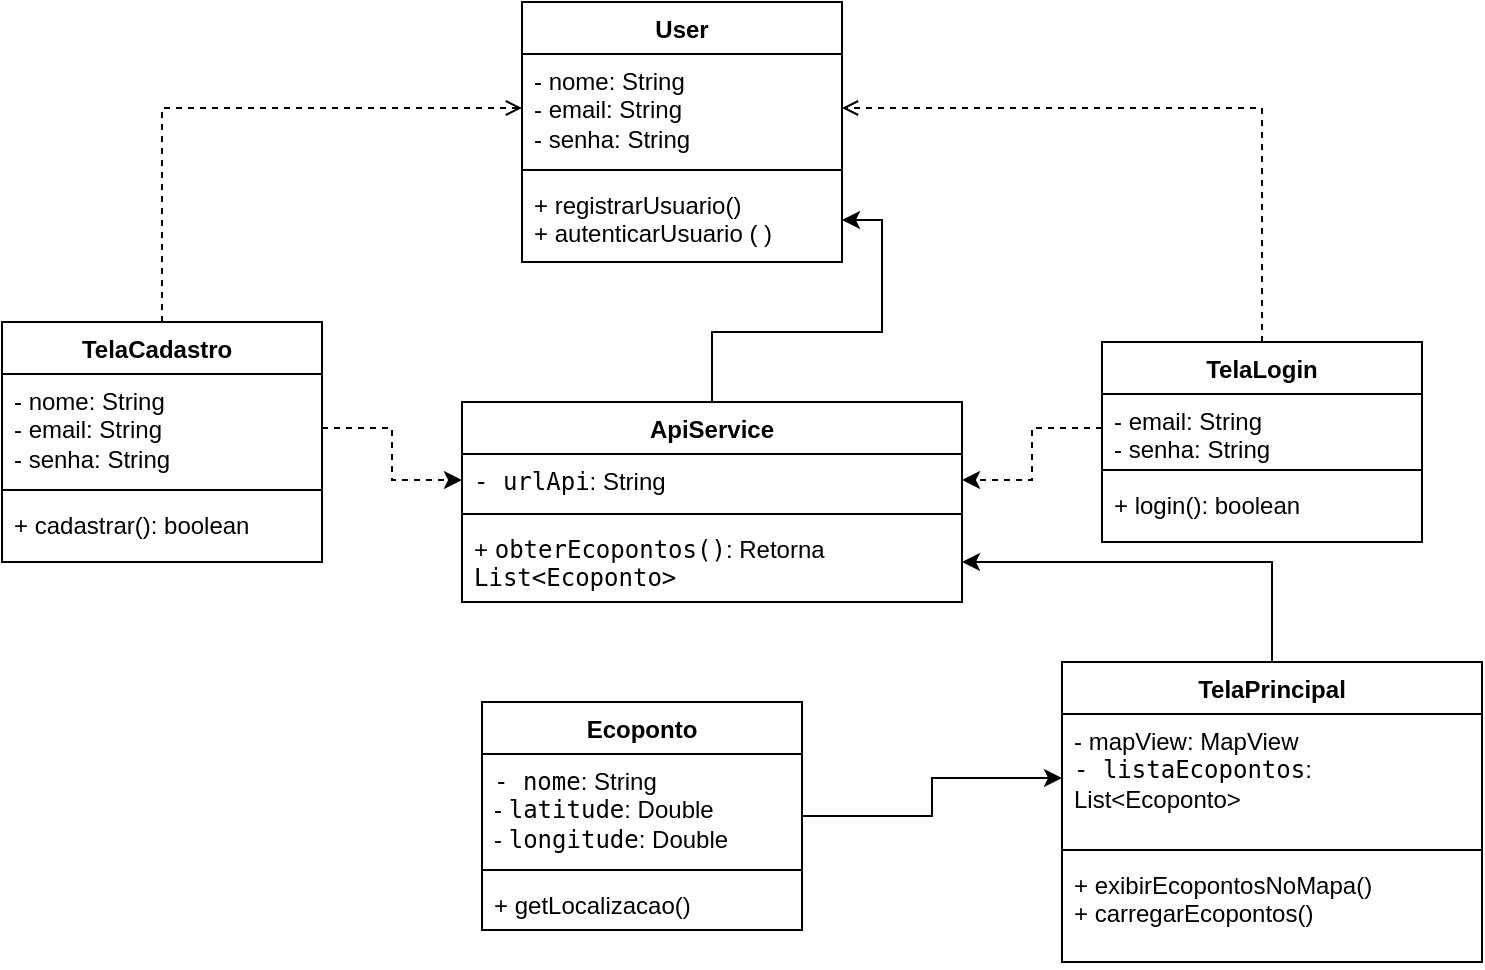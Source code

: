 <mxfile version="24.7.16">
  <diagram name="Página-1" id="Tie7UUpC3_sIgo1FeNzN">
    <mxGraphModel dx="1707" dy="444" grid="1" gridSize="10" guides="1" tooltips="1" connect="1" arrows="1" fold="1" page="1" pageScale="1" pageWidth="827" pageHeight="1169" math="0" shadow="0">
      <root>
        <mxCell id="0" />
        <mxCell id="1" parent="0" />
        <mxCell id="bwLhW3PJbNPqk2YEVILp-15" style="edgeStyle=orthogonalEdgeStyle;rounded=0;orthogonalLoop=1;jettySize=auto;html=1;exitX=0.5;exitY=0;exitDx=0;exitDy=0;entryX=0;entryY=0.5;entryDx=0;entryDy=0;endArrow=open;endFill=0;dashed=1;" parent="1" source="S1B9O-oS-OuoGrlYXSlp-33" target="bwLhW3PJbNPqk2YEVILp-2" edge="1">
          <mxGeometry relative="1" as="geometry" />
        </mxCell>
        <mxCell id="S1B9O-oS-OuoGrlYXSlp-33" value="TelaCadastro&lt;span style=&quot;white-space: pre;&quot;&gt;&#x9;&lt;/span&gt;" style="swimlane;fontStyle=1;align=center;verticalAlign=top;childLayout=stackLayout;horizontal=1;startSize=26;horizontalStack=0;resizeParent=1;resizeParentMax=0;resizeLast=0;collapsible=1;marginBottom=0;whiteSpace=wrap;html=1;" parent="1" vertex="1">
          <mxGeometry x="-120" y="310" width="160" height="120" as="geometry" />
        </mxCell>
        <mxCell id="S1B9O-oS-OuoGrlYXSlp-34" value="- nome: String&lt;div&gt;- email: String&lt;/div&gt;&lt;div&gt;- senha: String&lt;/div&gt;" style="text;strokeColor=none;fillColor=none;align=left;verticalAlign=top;spacingLeft=4;spacingRight=4;overflow=hidden;rotatable=0;points=[[0,0.5],[1,0.5]];portConstraint=eastwest;whiteSpace=wrap;html=1;" parent="S1B9O-oS-OuoGrlYXSlp-33" vertex="1">
          <mxGeometry y="26" width="160" height="54" as="geometry" />
        </mxCell>
        <mxCell id="S1B9O-oS-OuoGrlYXSlp-35" value="" style="line;strokeWidth=1;fillColor=none;align=left;verticalAlign=middle;spacingTop=-1;spacingLeft=3;spacingRight=3;rotatable=0;labelPosition=right;points=[];portConstraint=eastwest;strokeColor=inherit;" parent="S1B9O-oS-OuoGrlYXSlp-33" vertex="1">
          <mxGeometry y="80" width="160" height="8" as="geometry" />
        </mxCell>
        <mxCell id="S1B9O-oS-OuoGrlYXSlp-36" value="+ cadastrar(): boolean" style="text;strokeColor=none;fillColor=none;align=left;verticalAlign=top;spacingLeft=4;spacingRight=4;overflow=hidden;rotatable=0;points=[[0,0.5],[1,0.5]];portConstraint=eastwest;whiteSpace=wrap;html=1;" parent="S1B9O-oS-OuoGrlYXSlp-33" vertex="1">
          <mxGeometry y="88" width="160" height="32" as="geometry" />
        </mxCell>
        <mxCell id="bwLhW3PJbNPqk2YEVILp-30" style="edgeStyle=orthogonalEdgeStyle;rounded=0;orthogonalLoop=1;jettySize=auto;html=1;exitX=0.5;exitY=0;exitDx=0;exitDy=0;entryX=1;entryY=0.5;entryDx=0;entryDy=0;" parent="1" source="S1B9O-oS-OuoGrlYXSlp-37" target="bwLhW3PJbNPqk2YEVILp-8" edge="1">
          <mxGeometry relative="1" as="geometry" />
        </mxCell>
        <mxCell id="S1B9O-oS-OuoGrlYXSlp-37" value="TelaPrincipal" style="swimlane;fontStyle=1;align=center;verticalAlign=top;childLayout=stackLayout;horizontal=1;startSize=26;horizontalStack=0;resizeParent=1;resizeParentMax=0;resizeLast=0;collapsible=1;marginBottom=0;whiteSpace=wrap;html=1;" parent="1" vertex="1">
          <mxGeometry x="410" y="480" width="210" height="150" as="geometry" />
        </mxCell>
        <mxCell id="S1B9O-oS-OuoGrlYXSlp-38" value="- mapView:&amp;nbsp;MapView&amp;nbsp;&lt;div&gt;&lt;code style=&quot;background-color: initial;&quot;&gt;- listaEcopontos&lt;/code&gt;&lt;span style=&quot;background-color: initial;&quot;&gt;: List&amp;lt;Ecoponto&amp;gt;&lt;/span&gt;&lt;div&gt;&lt;div&gt;&amp;nbsp;&lt;/div&gt;&lt;/div&gt;&lt;/div&gt;" style="text;strokeColor=none;fillColor=none;align=left;verticalAlign=top;spacingLeft=4;spacingRight=4;overflow=hidden;rotatable=0;points=[[0,0.5],[1,0.5]];portConstraint=eastwest;whiteSpace=wrap;html=1;" parent="S1B9O-oS-OuoGrlYXSlp-37" vertex="1">
          <mxGeometry y="26" width="210" height="64" as="geometry" />
        </mxCell>
        <mxCell id="S1B9O-oS-OuoGrlYXSlp-39" value="" style="line;strokeWidth=1;fillColor=none;align=left;verticalAlign=middle;spacingTop=-1;spacingLeft=3;spacingRight=3;rotatable=0;labelPosition=right;points=[];portConstraint=eastwest;strokeColor=inherit;" parent="S1B9O-oS-OuoGrlYXSlp-37" vertex="1">
          <mxGeometry y="90" width="210" height="8" as="geometry" />
        </mxCell>
        <mxCell id="S1B9O-oS-OuoGrlYXSlp-40" value="&lt;span style=&quot;background-color: initial;&quot;&gt;+ exibirEcopontosNoMapa()&lt;/span&gt;&lt;br&gt;&lt;span style=&quot;background-color: initial;&quot;&gt;+ carregarEcopontos()&lt;/span&gt;" style="text;strokeColor=none;fillColor=none;align=left;verticalAlign=top;spacingLeft=4;spacingRight=4;overflow=hidden;rotatable=0;points=[[0,0.5],[1,0.5]];portConstraint=eastwest;whiteSpace=wrap;html=1;" parent="S1B9O-oS-OuoGrlYXSlp-37" vertex="1">
          <mxGeometry y="98" width="210" height="52" as="geometry" />
        </mxCell>
        <mxCell id="bwLhW3PJbNPqk2YEVILp-14" style="edgeStyle=orthogonalEdgeStyle;rounded=0;orthogonalLoop=1;jettySize=auto;html=1;entryX=1;entryY=0.5;entryDx=0;entryDy=0;endArrow=open;endFill=0;dashed=1;" parent="1" source="S1B9O-oS-OuoGrlYXSlp-41" target="bwLhW3PJbNPqk2YEVILp-2" edge="1">
          <mxGeometry relative="1" as="geometry" />
        </mxCell>
        <mxCell id="S1B9O-oS-OuoGrlYXSlp-41" value="TelaLogin" style="swimlane;fontStyle=1;align=center;verticalAlign=top;childLayout=stackLayout;horizontal=1;startSize=26;horizontalStack=0;resizeParent=1;resizeParentMax=0;resizeLast=0;collapsible=1;marginBottom=0;whiteSpace=wrap;html=1;" parent="1" vertex="1">
          <mxGeometry x="430" y="320" width="160" height="100" as="geometry" />
        </mxCell>
        <mxCell id="S1B9O-oS-OuoGrlYXSlp-42" value="- email: String&lt;div&gt;- senha: String&lt;/div&gt;" style="text;strokeColor=none;fillColor=none;align=left;verticalAlign=top;spacingLeft=4;spacingRight=4;overflow=hidden;rotatable=0;points=[[0,0.5],[1,0.5]];portConstraint=eastwest;whiteSpace=wrap;html=1;" parent="S1B9O-oS-OuoGrlYXSlp-41" vertex="1">
          <mxGeometry y="26" width="160" height="34" as="geometry" />
        </mxCell>
        <mxCell id="S1B9O-oS-OuoGrlYXSlp-43" value="" style="line;strokeWidth=1;fillColor=none;align=left;verticalAlign=middle;spacingTop=-1;spacingLeft=3;spacingRight=3;rotatable=0;labelPosition=right;points=[];portConstraint=eastwest;strokeColor=inherit;" parent="S1B9O-oS-OuoGrlYXSlp-41" vertex="1">
          <mxGeometry y="60" width="160" height="8" as="geometry" />
        </mxCell>
        <mxCell id="S1B9O-oS-OuoGrlYXSlp-44" value="+ login(): boolean&lt;div&gt;&lt;br&gt;&lt;/div&gt;" style="text;strokeColor=none;fillColor=none;align=left;verticalAlign=top;spacingLeft=4;spacingRight=4;overflow=hidden;rotatable=0;points=[[0,0.5],[1,0.5]];portConstraint=eastwest;whiteSpace=wrap;html=1;" parent="S1B9O-oS-OuoGrlYXSlp-41" vertex="1">
          <mxGeometry y="68" width="160" height="32" as="geometry" />
        </mxCell>
        <mxCell id="bwLhW3PJbNPqk2YEVILp-1" value="User" style="swimlane;fontStyle=1;align=center;verticalAlign=top;childLayout=stackLayout;horizontal=1;startSize=26;horizontalStack=0;resizeParent=1;resizeParentMax=0;resizeLast=0;collapsible=1;marginBottom=0;whiteSpace=wrap;html=1;" parent="1" vertex="1">
          <mxGeometry x="140" y="150" width="160" height="130" as="geometry" />
        </mxCell>
        <mxCell id="bwLhW3PJbNPqk2YEVILp-2" value="- nome: String&lt;div&gt;- email: String&lt;/div&gt;&lt;div&gt;- senha: String&lt;/div&gt;" style="text;strokeColor=none;fillColor=none;align=left;verticalAlign=top;spacingLeft=4;spacingRight=4;overflow=hidden;rotatable=0;points=[[0,0.5],[1,0.5]];portConstraint=eastwest;whiteSpace=wrap;html=1;" parent="bwLhW3PJbNPqk2YEVILp-1" vertex="1">
          <mxGeometry y="26" width="160" height="54" as="geometry" />
        </mxCell>
        <mxCell id="bwLhW3PJbNPqk2YEVILp-3" value="" style="line;strokeWidth=1;fillColor=none;align=left;verticalAlign=middle;spacingTop=-1;spacingLeft=3;spacingRight=3;rotatable=0;labelPosition=right;points=[];portConstraint=eastwest;strokeColor=inherit;" parent="bwLhW3PJbNPqk2YEVILp-1" vertex="1">
          <mxGeometry y="80" width="160" height="8" as="geometry" />
        </mxCell>
        <mxCell id="bwLhW3PJbNPqk2YEVILp-4" value="&lt;span style=&quot;background-color: initial;&quot;&gt;+ registrarUsuario()&lt;/span&gt;&lt;br&gt;&lt;span style=&quot;background-color: initial;&quot;&gt;+ autenticarUsuario ( )&lt;/span&gt;" style="text;strokeColor=none;fillColor=none;align=left;verticalAlign=top;spacingLeft=4;spacingRight=4;overflow=hidden;rotatable=0;points=[[0,0.5],[1,0.5]];portConstraint=eastwest;whiteSpace=wrap;html=1;" parent="bwLhW3PJbNPqk2YEVILp-1" vertex="1">
          <mxGeometry y="88" width="160" height="42" as="geometry" />
        </mxCell>
        <mxCell id="bwLhW3PJbNPqk2YEVILp-32" style="edgeStyle=orthogonalEdgeStyle;rounded=0;orthogonalLoop=1;jettySize=auto;html=1;exitX=0.5;exitY=0;exitDx=0;exitDy=0;entryX=1;entryY=0.5;entryDx=0;entryDy=0;" parent="1" source="bwLhW3PJbNPqk2YEVILp-5" target="bwLhW3PJbNPqk2YEVILp-4" edge="1">
          <mxGeometry relative="1" as="geometry" />
        </mxCell>
        <mxCell id="bwLhW3PJbNPqk2YEVILp-5" value="ApiService" style="swimlane;fontStyle=1;align=center;verticalAlign=top;childLayout=stackLayout;horizontal=1;startSize=26;horizontalStack=0;resizeParent=1;resizeParentMax=0;resizeLast=0;collapsible=1;marginBottom=0;whiteSpace=wrap;html=1;" parent="1" vertex="1">
          <mxGeometry x="110" y="350" width="250" height="100" as="geometry" />
        </mxCell>
        <mxCell id="bwLhW3PJbNPqk2YEVILp-6" value="&lt;code style=&quot;background-color: initial;&quot;&gt;- urlApi&lt;/code&gt;&lt;span style=&quot;background-color: initial;&quot;&gt;: String&lt;/span&gt;" style="text;strokeColor=none;fillColor=none;align=left;verticalAlign=top;spacingLeft=4;spacingRight=4;overflow=hidden;rotatable=0;points=[[0,0.5],[1,0.5]];portConstraint=eastwest;whiteSpace=wrap;html=1;" parent="bwLhW3PJbNPqk2YEVILp-5" vertex="1">
          <mxGeometry y="26" width="250" height="26" as="geometry" />
        </mxCell>
        <mxCell id="bwLhW3PJbNPqk2YEVILp-7" value="" style="line;strokeWidth=1;fillColor=none;align=left;verticalAlign=middle;spacingTop=-1;spacingLeft=3;spacingRight=3;rotatable=0;labelPosition=right;points=[];portConstraint=eastwest;strokeColor=inherit;" parent="bwLhW3PJbNPqk2YEVILp-5" vertex="1">
          <mxGeometry y="52" width="250" height="8" as="geometry" />
        </mxCell>
        <mxCell id="bwLhW3PJbNPqk2YEVILp-8" value="&lt;code style=&quot;background-color: initial;&quot;&gt;&lt;font face=&quot;Helvetica&quot;&gt;+&amp;nbsp;&lt;/font&gt;obterEcopontos()&lt;/code&gt;&lt;span style=&quot;background-color: initial;&quot;&gt;: Retorna &lt;/span&gt;&lt;code style=&quot;background-color: initial;&quot;&gt;List&amp;lt;Ecoponto&amp;gt;&lt;/code&gt;&lt;h3&gt;&lt;/h3&gt;" style="text;strokeColor=none;fillColor=none;align=left;verticalAlign=top;spacingLeft=4;spacingRight=4;overflow=hidden;rotatable=0;points=[[0,0.5],[1,0.5]];portConstraint=eastwest;whiteSpace=wrap;html=1;" parent="bwLhW3PJbNPqk2YEVILp-5" vertex="1">
          <mxGeometry y="60" width="250" height="40" as="geometry" />
        </mxCell>
        <mxCell id="bwLhW3PJbNPqk2YEVILp-9" value="Ecoponto" style="swimlane;fontStyle=1;align=center;verticalAlign=top;childLayout=stackLayout;horizontal=1;startSize=26;horizontalStack=0;resizeParent=1;resizeParentMax=0;resizeLast=0;collapsible=1;marginBottom=0;whiteSpace=wrap;html=1;" parent="1" vertex="1">
          <mxGeometry x="120" y="500" width="160" height="114" as="geometry" />
        </mxCell>
        <mxCell id="bwLhW3PJbNPqk2YEVILp-10" value="&lt;code style=&quot;background-color: initial;&quot;&gt;- nome&lt;/code&gt;&lt;span style=&quot;background-color: initial;&quot;&gt;: String&lt;/span&gt;&lt;br&gt;&lt;div&gt;&lt;span style=&quot;background-color: initial;&quot;&gt;-&amp;nbsp;&lt;/span&gt;&lt;code style=&quot;background-color: initial;&quot;&gt;latitude&lt;/code&gt;&lt;span style=&quot;background-color: initial;&quot;&gt;: Double&lt;/span&gt;&lt;/div&gt;&lt;div&gt;&lt;span style=&quot;background-color: initial;&quot;&gt;-&amp;nbsp;&lt;/span&gt;&lt;code style=&quot;background-color: initial;&quot;&gt;longitude&lt;/code&gt;&lt;span style=&quot;background-color: initial;&quot;&gt;: Double&lt;/span&gt;&lt;/div&gt;" style="text;strokeColor=none;fillColor=none;align=left;verticalAlign=top;spacingLeft=4;spacingRight=4;overflow=hidden;rotatable=0;points=[[0,0.5],[1,0.5]];portConstraint=eastwest;whiteSpace=wrap;html=1;" parent="bwLhW3PJbNPqk2YEVILp-9" vertex="1">
          <mxGeometry y="26" width="160" height="54" as="geometry" />
        </mxCell>
        <mxCell id="bwLhW3PJbNPqk2YEVILp-11" value="" style="line;strokeWidth=1;fillColor=none;align=left;verticalAlign=middle;spacingTop=-1;spacingLeft=3;spacingRight=3;rotatable=0;labelPosition=right;points=[];portConstraint=eastwest;strokeColor=inherit;" parent="bwLhW3PJbNPqk2YEVILp-9" vertex="1">
          <mxGeometry y="80" width="160" height="8" as="geometry" />
        </mxCell>
        <mxCell id="bwLhW3PJbNPqk2YEVILp-12" value="&lt;span style=&quot;background-color: initial;&quot;&gt;+ getLocalizacao()&lt;/span&gt;" style="text;strokeColor=none;fillColor=none;align=left;verticalAlign=top;spacingLeft=4;spacingRight=4;overflow=hidden;rotatable=0;points=[[0,0.5],[1,0.5]];portConstraint=eastwest;whiteSpace=wrap;html=1;" parent="bwLhW3PJbNPqk2YEVILp-9" vertex="1">
          <mxGeometry y="88" width="160" height="26" as="geometry" />
        </mxCell>
        <mxCell id="bwLhW3PJbNPqk2YEVILp-23" style="edgeStyle=orthogonalEdgeStyle;rounded=0;orthogonalLoop=1;jettySize=auto;html=1;exitX=0;exitY=0.5;exitDx=0;exitDy=0;entryX=1;entryY=0.5;entryDx=0;entryDy=0;dashed=1;" parent="1" source="S1B9O-oS-OuoGrlYXSlp-42" target="bwLhW3PJbNPqk2YEVILp-6" edge="1">
          <mxGeometry relative="1" as="geometry" />
        </mxCell>
        <mxCell id="bwLhW3PJbNPqk2YEVILp-25" style="edgeStyle=orthogonalEdgeStyle;rounded=0;orthogonalLoop=1;jettySize=auto;html=1;exitX=1;exitY=0.5;exitDx=0;exitDy=0;entryX=0;entryY=0.5;entryDx=0;entryDy=0;dashed=1;" parent="1" source="S1B9O-oS-OuoGrlYXSlp-34" target="bwLhW3PJbNPqk2YEVILp-6" edge="1">
          <mxGeometry relative="1" as="geometry" />
        </mxCell>
        <mxCell id="bwLhW3PJbNPqk2YEVILp-31" style="edgeStyle=orthogonalEdgeStyle;rounded=0;orthogonalLoop=1;jettySize=auto;html=1;entryX=0;entryY=0.5;entryDx=0;entryDy=0;" parent="1" source="bwLhW3PJbNPqk2YEVILp-9" target="S1B9O-oS-OuoGrlYXSlp-38" edge="1">
          <mxGeometry relative="1" as="geometry" />
        </mxCell>
      </root>
    </mxGraphModel>
  </diagram>
</mxfile>
